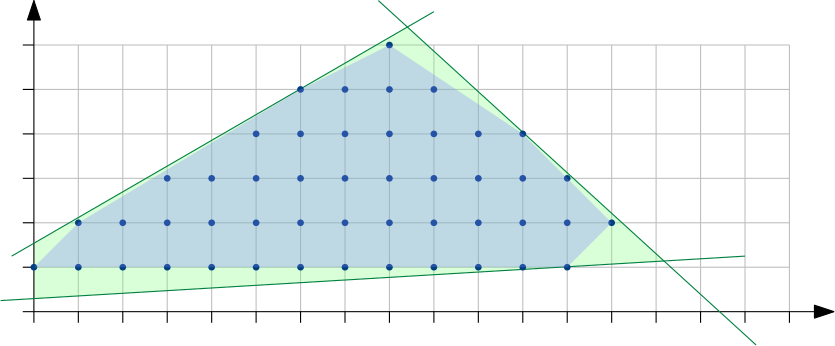 <?xml version="1.0"?>
<!DOCTYPE ipe SYSTEM "ipe.dtd">
<ipe version="70218" creator="Ipe 7.2.28">
<info created="D:20250514153337" modified="D:20250514154247"/>
<ipestyle name="basic">
<symbol name="arrow/arc(spx)">
<path stroke="sym-stroke" fill="sym-stroke" pen="sym-pen">
0 0 m
-1 0.333 l
-1 -0.333 l
h
</path>
</symbol>
<symbol name="arrow/farc(spx)">
<path stroke="sym-stroke" fill="white" pen="sym-pen">
0 0 m
-1 0.333 l
-1 -0.333 l
h
</path>
</symbol>
<symbol name="arrow/ptarc(spx)">
<path stroke="sym-stroke" fill="sym-stroke" pen="sym-pen">
0 0 m
-1 0.333 l
-0.8 0 l
-1 -0.333 l
h
</path>
</symbol>
<symbol name="arrow/fptarc(spx)">
<path stroke="sym-stroke" fill="white" pen="sym-pen">
0 0 m
-1 0.333 l
-0.8 0 l
-1 -0.333 l
h
</path>
</symbol>
<symbol name="mark/circle(sx)" transformations="translations">
<path fill="sym-stroke">
0.6 0 0 0.6 0 0 e
0.4 0 0 0.4 0 0 e
</path>
</symbol>
<symbol name="mark/disk(sx)" transformations="translations">
<path fill="sym-stroke">
0.6 0 0 0.6 0 0 e
</path>
</symbol>
<symbol name="mark/fdisk(sfx)" transformations="translations">
<group>
<path fill="sym-fill">
0.5 0 0 0.5 0 0 e
</path>
<path fill="sym-stroke" fillrule="eofill">
0.6 0 0 0.6 0 0 e
0.4 0 0 0.4 0 0 e
</path>
</group>
</symbol>
<symbol name="mark/box(sx)" transformations="translations">
<path fill="sym-stroke" fillrule="eofill">
-0.6 -0.6 m
0.6 -0.6 l
0.6 0.6 l
-0.6 0.6 l
h
-0.4 -0.4 m
0.4 -0.4 l
0.4 0.4 l
-0.4 0.4 l
h
</path>
</symbol>
<symbol name="mark/square(sx)" transformations="translations">
<path fill="sym-stroke">
-0.6 -0.6 m
0.6 -0.6 l
0.6 0.6 l
-0.6 0.6 l
h
</path>
</symbol>
<symbol name="mark/fsquare(sfx)" transformations="translations">
<group>
<path fill="sym-fill">
-0.5 -0.5 m
0.5 -0.5 l
0.5 0.5 l
-0.5 0.5 l
h
</path>
<path fill="sym-stroke" fillrule="eofill">
-0.6 -0.6 m
0.6 -0.6 l
0.6 0.6 l
-0.6 0.6 l
h
-0.4 -0.4 m
0.4 -0.4 l
0.4 0.4 l
-0.4 0.4 l
h
</path>
</group>
</symbol>
<symbol name="mark/cross(sx)" transformations="translations">
<group>
<path fill="sym-stroke">
-0.43 -0.57 m
0.57 0.43 l
0.43 0.57 l
-0.57 -0.43 l
h
</path>
<path fill="sym-stroke">
-0.43 0.57 m
0.57 -0.43 l
0.43 -0.57 l
-0.57 0.43 l
h
</path>
</group>
</symbol>
<symbol name="arrow/fnormal(spx)">
<path stroke="sym-stroke" fill="white" pen="sym-pen">
0 0 m
-1 0.333 l
-1 -0.333 l
h
</path>
</symbol>
<symbol name="arrow/pointed(spx)">
<path stroke="sym-stroke" fill="sym-stroke" pen="sym-pen">
0 0 m
-1 0.333 l
-0.8 0 l
-1 -0.333 l
h
</path>
</symbol>
<symbol name="arrow/fpointed(spx)">
<path stroke="sym-stroke" fill="white" pen="sym-pen">
0 0 m
-1 0.333 l
-0.8 0 l
-1 -0.333 l
h
</path>
</symbol>
<symbol name="arrow/linear(spx)">
<path stroke="sym-stroke" pen="sym-pen">
-1 0.333 m
0 0 l
-1 -0.333 l
</path>
</symbol>
<symbol name="arrow/fdouble(spx)">
<path stroke="sym-stroke" fill="white" pen="sym-pen">
0 0 m
-1 0.333 l
-1 -0.333 l
h
-1 0 m
-2 0.333 l
-2 -0.333 l
h
</path>
</symbol>
<symbol name="arrow/double(spx)">
<path stroke="sym-stroke" fill="sym-stroke" pen="sym-pen">
0 0 m
-1 0.333 l
-1 -0.333 l
h
-1 0 m
-2 0.333 l
-2 -0.333 l
h
</path>
</symbol>
<symbol name="arrow/mid-normal(spx)">
<path stroke="sym-stroke" fill="sym-stroke" pen="sym-pen">
0.5 0 m
-0.5 0.333 l
-0.5 -0.333 l
h
</path>
</symbol>
<symbol name="arrow/mid-fnormal(spx)">
<path stroke="sym-stroke" fill="white" pen="sym-pen">
0.5 0 m
-0.5 0.333 l
-0.5 -0.333 l
h
</path>
</symbol>
<symbol name="arrow/mid-pointed(spx)">
<path stroke="sym-stroke" fill="sym-stroke" pen="sym-pen">
0.5 0 m
-0.5 0.333 l
-0.3 0 l
-0.5 -0.333 l
h
</path>
</symbol>
<symbol name="arrow/mid-fpointed(spx)">
<path stroke="sym-stroke" fill="white" pen="sym-pen">
0.5 0 m
-0.5 0.333 l
-0.3 0 l
-0.5 -0.333 l
h
</path>
</symbol>
<symbol name="arrow/mid-double(spx)">
<path stroke="sym-stroke" fill="sym-stroke" pen="sym-pen">
1 0 m
0 0.333 l
0 -0.333 l
h
0 0 m
-1 0.333 l
-1 -0.333 l
h
</path>
</symbol>
<symbol name="arrow/mid-fdouble(spx)">
<path stroke="sym-stroke" fill="white" pen="sym-pen">
1 0 m
0 0.333 l
0 -0.333 l
h
0 0 m
-1 0.333 l
-1 -0.333 l
h
</path>
</symbol>
<anglesize name="22.5 deg" value="22.5"/>
<anglesize name="30 deg" value="30"/>
<anglesize name="45 deg" value="45"/>
<anglesize name="60 deg" value="60"/>
<anglesize name="90 deg" value="90"/>
<arrowsize name="large" value="10"/>
<arrowsize name="small" value="5"/>
<arrowsize name="tiny" value="3"/>
<color name="blue" value="0 0 1"/>
<color name="brown" value="0.647 0.165 0.165"/>
<color name="darkblue" value="0 0 0.545"/>
<color name="darkcyan" value="0 0.545 0.545"/>
<color name="darkgray" value="0.663"/>
<color name="darkgreen" value="0 0.392 0"/>
<color name="darkmagenta" value="0.545 0 0.545"/>
<color name="darkorange" value="1 0.549 0"/>
<color name="darkred" value="0.545 0 0"/>
<color name="gold" value="1 0.843 0"/>
<color name="gray" value="0.745"/>
<color name="green" value="0 1 0"/>
<color name="lightblue" value="0.678 0.847 0.902"/>
<color name="lightcyan" value="0.878 1 1"/>
<color name="lightgray" value="0.827"/>
<color name="lightgreen" value="0.565 0.933 0.565"/>
<color name="lightyellow" value="1 1 0.878"/>
<color name="navy" value="0 0 0.502"/>
<color name="orange" value="1 0.647 0"/>
<color name="pink" value="1 0.753 0.796"/>
<color name="purple" value="0.627 0.125 0.941"/>
<color name="red" value="1 0 0"/>
<color name="seagreen" value="0.18 0.545 0.341"/>
<color name="turquoise" value="0.251 0.878 0.816"/>
<color name="violet" value="0.933 0.51 0.933"/>
<color name="yellow" value="1 1 0"/>
<dashstyle name="dash dot dotted" value="[4 2 1 2 1 2] 0"/>
<dashstyle name="dash dotted" value="[4 2 1 2] 0"/>
<dashstyle name="dashed" value="[4] 0"/>
<dashstyle name="dotted" value="[1 3] 0"/>
<gridsize name="10 pts (~3.5 mm)" value="10"/>
<gridsize name="14 pts (~5 mm)" value="14"/>
<gridsize name="16 pts (~6 mm)" value="16"/>
<gridsize name="20 pts (~7 mm)" value="20"/>
<gridsize name="28 pts (~10 mm)" value="28"/>
<gridsize name="32 pts (~12 mm)" value="32"/>
<gridsize name="4 pts" value="4"/>
<gridsize name="56 pts (~20 mm)" value="56"/>
<gridsize name="8 pts (~3 mm)" value="8"/>
<opacity name="10%" value="0.1"/>
<opacity name="30%" value="0.3"/>
<opacity name="50%" value="0.5"/>
<opacity name="75%" value="0.75"/>
<pen name="fat" value="1.2"/>
<pen name="heavier" value="0.8"/>
<pen name="ultrafat" value="2"/>
<symbolsize name="large" value="5"/>
<symbolsize name="small" value="2"/>
<symbolsize name="tiny" value="1.1"/>
<textsize name="Huge" value="\Huge"/>
<textsize name="LARGE" value="\LARGE"/>
<textsize name="Large" value="\Large"/>
<textsize name="footnote" value="\footnotesize"/>
<textsize name="huge" value="\huge"/>
<textsize name="large" value="\large"/>
<textsize name="script" value="\scriptsize"/>
<textsize name="small" value="\small"/>
<textsize name="tiny" value="\tiny"/>
<textstyle name="center" begin="\begin{center}" end="\end{center}"/>
<textstyle name="item" begin="\begin{itemize}\item{}" end="\end{itemize}"/>
<textstyle name="itemize" begin="\begin{itemize}" end="\end{itemize}"/>
<tiling name="falling" angle="-60" step="4" width="1"/>
<tiling name="rising" angle="30" step="4" width="1"/>
</ipestyle>
<page>
<layer name="alpha"/>
<view layers="alpha" active="alpha"/>
<path layer="alpha" stroke="0.753" opacity="30%" stroke-opacity="opaque">
112 528 m
384 528 l
112 512 m
384 512 l
112 496 m
384 496 l
112 480 m
384 480 l
112 464 m
384 464 l
112 448 m
384 448 l
384 528 m
384 432 l
368 528 m
368 432 l
352 528 m
352 432 l
336 528 m
336 432 l
320 528 m
320 432 l
304 528 m
304 432 l
288 528 m
288 432 l
272 528 m
272 432 l
256 528 m
256 432 l
240 528 m
240 432 l
224 528 m
224 432 l
208 528 m
208 432 l
192 528 m
192 432 l
176 528 m
176 432 l
160 528 m
160 432 l
144 528 m
144 432 l
128 528 m
128 432 l
</path>
<path fill="0.502 1 0.502" opacity="30%" stroke-opacity="opaque">
111.964 456.549 m
111.974 436.716 l
338.786 450.294 l
246.43 534.47 l
h
</path>
<path matrix="1 0 0 1 0.00043322 0.00014944" stroke="black" arrow="normal/normal" rarrow="normal/normal">
112 544 m
112 432 l
400 432 l
</path>
<path matrix="1 0 0 1 0.00043322 0.00014944" stroke="black">
112 464 m
108 464 l
</path>
<path matrix="1 0 0 1 0.00043322 0.00014944" stroke="black">
112 496 m
108 496 l
</path>
<path matrix="1 0 0 1 0.00043322 0.00014944" stroke="black">
112 480 m
108 480 l
</path>
<path matrix="1 0 0 1 0.00043322 0.00014944" stroke="black">
112 448 m
108 448 l
</path>
<path matrix="1 0 0 1 0.00043322 0.00014944" stroke="black">
112 432 m
108 432 l
</path>
<path matrix="1 0 0 1 0.00043322 0.00014944" stroke="black">
112 512 m
108 512 l
</path>
<path matrix="1 0 0 1 0.00043322 0.00014944" stroke="black">
112 528 m
108 528 l
</path>
<path matrix="1 0 0 1 0.00043322 0.00014944" stroke="black">
112 432 m
112 428 l
</path>
<path matrix="1 0 0 1 16.0004 0.00014944" stroke="black">
112 432 m
112 428 l
</path>
<path matrix="1 0 0 1 32.0004 0.00014944" stroke="black">
112 432 m
112 428 l
</path>
<path matrix="1 0 0 1 48.0004 0.00014944" stroke="black">
112 432 m
112 428 l
</path>
<path matrix="1 0 0 1 64.0004 0.00014944" stroke="black">
112 432 m
112 428 l
</path>
<path matrix="1 0 0 1 80.0004 0.00014944" stroke="black">
112 432 m
112 428 l
</path>
<path matrix="1 0 0 1 96.0004 0.00014944" stroke="black">
112 432 m
112 428 l
</path>
<path matrix="1 0 0 1 112 0.00014944" stroke="black">
112 432 m
112 428 l
</path>
<path matrix="1 0 0 1 128 0.00014944" stroke="black">
112 432 m
112 428 l
</path>
<path matrix="1 0 0 1 144 0.00014944" stroke="black">
112 432 m
112 428 l
</path>
<path matrix="1 0 0 1 160 0.00014944" stroke="black">
112 432 m
112 428 l
</path>
<path matrix="1 0 0 1 176 0.00014944" stroke="black">
112 432 m
112 428 l
</path>
<path matrix="1 0 0 1 192 0.00014944" stroke="black">
112 432 m
112 428 l
</path>
<path matrix="1 0 0 1 208 0.00014944" stroke="black">
112 432 m
112 428 l
</path>
<path matrix="1 0 0 1 224 0.00014944" stroke="black">
112 432 m
112 428 l
</path>
<path matrix="1 0 0 1 240 0.00014944" stroke="black">
112 432 m
112 428 l
</path>
<path matrix="1 0 0 1 256 0.00014944" stroke="black">
112 432 m
112 428 l
</path>
<path matrix="1 0 0 1 272 0.00014944" stroke="black">
112 432 m
112 428 l
</path>
<path matrix="1 0 0 1 0.00043322 0.00014944" stroke="0 0.502 0.251">
104 452 m
256 540 l
</path>
<path matrix="1 0 0 1 0.00043322 0.00014944" stroke="0 0.502 0.251">
100 436 m
368 452 l
</path>
<path matrix="1 0 0 1 0.00043322 0.00014944" stroke="0 0.502 0.251">
236 544 m
372 420 l
</path>
<use matrix="1 0 0 1 0.00043322 0.00014944" name="mark/disk(sx)" pos="128 464" size="small" stroke="0 0.251 0.502"/>
<use matrix="1 0 0 1 0.00043322 0.00014944" name="mark/disk(sx)" pos="128 448" size="small" stroke="0 0.251 0.502"/>
<use matrix="1 0 0 1 0.00043322 0.00014944" name="mark/disk(sx)" pos="144 448" size="small" stroke="0 0.251 0.502"/>
<use matrix="1 0 0 1 0.00043322 0.00014944" name="mark/disk(sx)" pos="160 448" size="small" stroke="0 0.251 0.502"/>
<use matrix="1 0 0 1 0.00043322 0.00014944" name="mark/disk(sx)" pos="176 448" size="small" stroke="0 0.251 0.502"/>
<use matrix="1 0 0 1 0.00043322 0.00014944" name="mark/disk(sx)" pos="192 448" size="small" stroke="0 0.251 0.502"/>
<use matrix="1 0 0 1 0.00043322 0.00014944" name="mark/disk(sx)" pos="208 448" size="small" stroke="0 0.251 0.502"/>
<use matrix="1 0 0 1 0.00043322 0.00014944" name="mark/disk(sx)" pos="224 448" size="small" stroke="0 0.251 0.502"/>
<use matrix="1 0 0 1 0.00043322 0.00014944" name="mark/disk(sx)" pos="240 448" size="small" stroke="0 0.251 0.502"/>
<use matrix="1 0 0 1 0.00043322 0.00014944" name="mark/disk(sx)" pos="256 448" size="small" stroke="0 0.251 0.502"/>
<use matrix="1 0 0 1 0.00043322 0.00014944" name="mark/disk(sx)" pos="272 448" size="small" stroke="0 0.251 0.502"/>
<use matrix="1 0 0 1 0.00043322 0.00014944" name="mark/disk(sx)" pos="288 448" size="small" stroke="0 0.251 0.502"/>
<use matrix="1 0 0 1 0.00043322 0.00014944" name="mark/disk(sx)" pos="304 448" size="small" stroke="0 0.251 0.502"/>
<use matrix="1 0 0 1 0.00043322 0.00014944" name="mark/disk(sx)" pos="304 464" size="small" stroke="0 0.251 0.502"/>
<use matrix="1 0 0 1 0.00043322 0.00014944" name="mark/disk(sx)" pos="320 464" size="small" stroke="0 0.251 0.502"/>
<use matrix="1 0 0 1 0.00043322 0.00014944" name="mark/disk(sx)" pos="304 480" size="small" stroke="0 0.251 0.502"/>
<use matrix="1 0 0 1 0.00043322 0.00014944" name="mark/disk(sx)" pos="288 480" size="small" stroke="0 0.251 0.502"/>
<use matrix="1 0 0 1 0.00043322 0.00014944" name="mark/disk(sx)" pos="288 496" size="small" stroke="0 0.251 0.502"/>
<use matrix="1 0 0 1 0.00043322 0.00014944" name="mark/disk(sx)" pos="272 496" size="small" stroke="0 0.251 0.502"/>
<use matrix="1 0 0 1 0.00043322 0.00014944" name="mark/disk(sx)" pos="256 496" size="small" stroke="0 0.251 0.502"/>
<use matrix="1 0 0 1 0.00043322 0.00014944" name="mark/disk(sx)" pos="256 512" size="small" stroke="0 0.251 0.502"/>
<use matrix="1 0 0 1 0.00043322 0.00014944" name="mark/disk(sx)" pos="240 528" size="small" stroke="0 0.251 0.502"/>
<use matrix="1 0 0 1 0.00043322 0.00014944" name="mark/disk(sx)" pos="240 512" size="small" stroke="0 0.251 0.502"/>
<use matrix="1 0 0 1 0.00043322 0.00014944" name="mark/disk(sx)" pos="224 512" size="small" stroke="0 0.251 0.502"/>
<use matrix="1 0 0 1 0.00043322 0.00014944" name="mark/disk(sx)" pos="208 512" size="small" stroke="0 0.251 0.502"/>
<use matrix="1 0 0 1 0.00043322 0.00014944" name="mark/disk(sx)" pos="208 496" size="small" stroke="0 0.251 0.502"/>
<use matrix="1 0 0 1 0.00043322 0.00014944" name="mark/disk(sx)" pos="192 496" size="small" stroke="0 0.251 0.502"/>
<use matrix="1 0 0 1 0.00043322 0.00014944" name="mark/disk(sx)" pos="176 480" size="small" stroke="0 0.251 0.502"/>
<use matrix="1 0 0 1 0.00043322 0.00014944" name="mark/disk(sx)" pos="160 480" size="small" stroke="0 0.251 0.502"/>
<use matrix="1 0 0 1 0.00043322 0.00014944" name="mark/disk(sx)" pos="144 464" size="small" stroke="0 0.251 0.502"/>
<use matrix="1 0 0 1 0.00043322 0.00014944" name="mark/disk(sx)" pos="160 464" size="small" stroke="0 0.251 0.502"/>
<use matrix="1 0 0 1 0.00043322 0.00014944" name="mark/disk(sx)" pos="176 464" size="small" stroke="0 0.251 0.502"/>
<use matrix="1 0 0 1 0.00043322 0.00014944" name="mark/disk(sx)" pos="192 464" size="small" stroke="0 0.251 0.502"/>
<use matrix="1 0 0 1 0.00043322 0.00014944" name="mark/disk(sx)" pos="192 480" size="small" stroke="0 0.251 0.502"/>
<use matrix="1 0 0 1 0.00043322 0.00014944" name="mark/disk(sx)" pos="208 480" size="small" stroke="0 0.251 0.502"/>
<use matrix="1 0 0 1 0.00043322 0.00014944" name="mark/disk(sx)" pos="208 464" size="small" stroke="0 0.251 0.502"/>
<use matrix="1 0 0 1 0.00043322 0.00014944" name="mark/disk(sx)" pos="224 464" size="small" stroke="0 0.251 0.502"/>
<use matrix="1 0 0 1 0.00043322 0.00014944" name="mark/disk(sx)" pos="224 480" size="small" stroke="0 0.251 0.502"/>
<use matrix="1 0 0 1 0.00043322 0.00014944" name="mark/disk(sx)" pos="224 496" size="small" stroke="0 0.251 0.502"/>
<use matrix="1 0 0 1 0.00043322 0.00014944" name="mark/disk(sx)" pos="240 496" size="small" stroke="0 0.251 0.502"/>
<use matrix="1 0 0 1 0.00043322 0.00014944" name="mark/disk(sx)" pos="240 480" size="small" stroke="0 0.251 0.502"/>
<use matrix="1 0 0 1 0.00043322 0.00014944" name="mark/disk(sx)" pos="240 464" size="small" stroke="0 0.251 0.502"/>
<use matrix="1 0 0 1 0.00043322 0.00014944" name="mark/disk(sx)" pos="256 464" size="small" stroke="0 0.251 0.502"/>
<use matrix="1 0 0 1 0.00043322 0.00014944" name="mark/disk(sx)" pos="256 480" size="small" stroke="0 0.251 0.502"/>
<use matrix="1 0 0 1 0.00043322 0.00014944" name="mark/disk(sx)" pos="272 480" size="small" stroke="0 0.251 0.502"/>
<use matrix="1 0 0 1 0.00043322 0.00014944" name="mark/disk(sx)" pos="272 464" size="small" stroke="0 0.251 0.502"/>
<use matrix="1 0 0 1 0.00043322 0.00014944" name="mark/disk(sx)" pos="288 464" size="small" stroke="0 0.251 0.502"/>
<use name="mark/disk(sx)" pos="112 448" size="small" stroke="0 0.251 0.502"/>
<path fill="0.502 0.502 1" opacity="30%" stroke-opacity="opaque">
112 448 m
304 448 l
320 464 l
304 480 l
288 496 l
240 528 l
208 512 l
128 464 l
h
</path>
</page>
</ipe>
